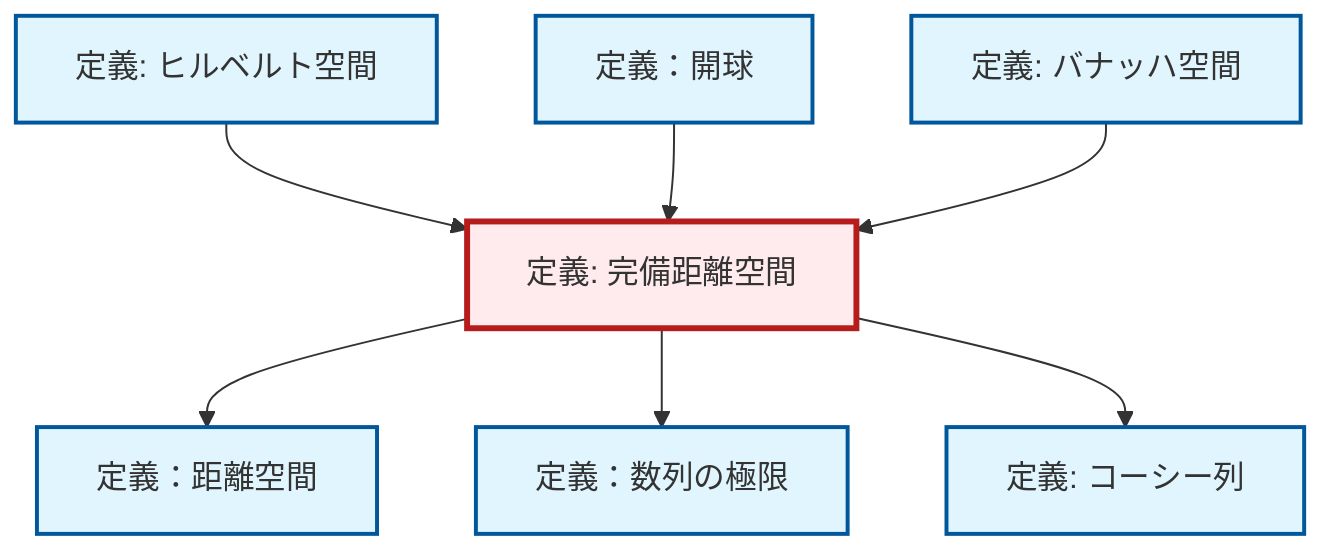 graph TD
    classDef definition fill:#e1f5fe,stroke:#01579b,stroke-width:2px
    classDef theorem fill:#f3e5f5,stroke:#4a148c,stroke-width:2px
    classDef axiom fill:#fff3e0,stroke:#e65100,stroke-width:2px
    classDef example fill:#e8f5e9,stroke:#1b5e20,stroke-width:2px
    classDef current fill:#ffebee,stroke:#b71c1c,stroke-width:3px
    def-cauchy-sequence["定義: コーシー列"]:::definition
    def-complete-metric-space["定義: 完備距離空間"]:::definition
    def-metric-space["定義：距離空間"]:::definition
    def-open-ball["定義：開球"]:::definition
    def-limit["定義：数列の極限"]:::definition
    def-hilbert-space["定義: ヒルベルト空間"]:::definition
    def-banach-space["定義: バナッハ空間"]:::definition
    def-hilbert-space --> def-complete-metric-space
    def-complete-metric-space --> def-metric-space
    def-complete-metric-space --> def-limit
    def-open-ball --> def-complete-metric-space
    def-banach-space --> def-complete-metric-space
    def-complete-metric-space --> def-cauchy-sequence
    class def-complete-metric-space current